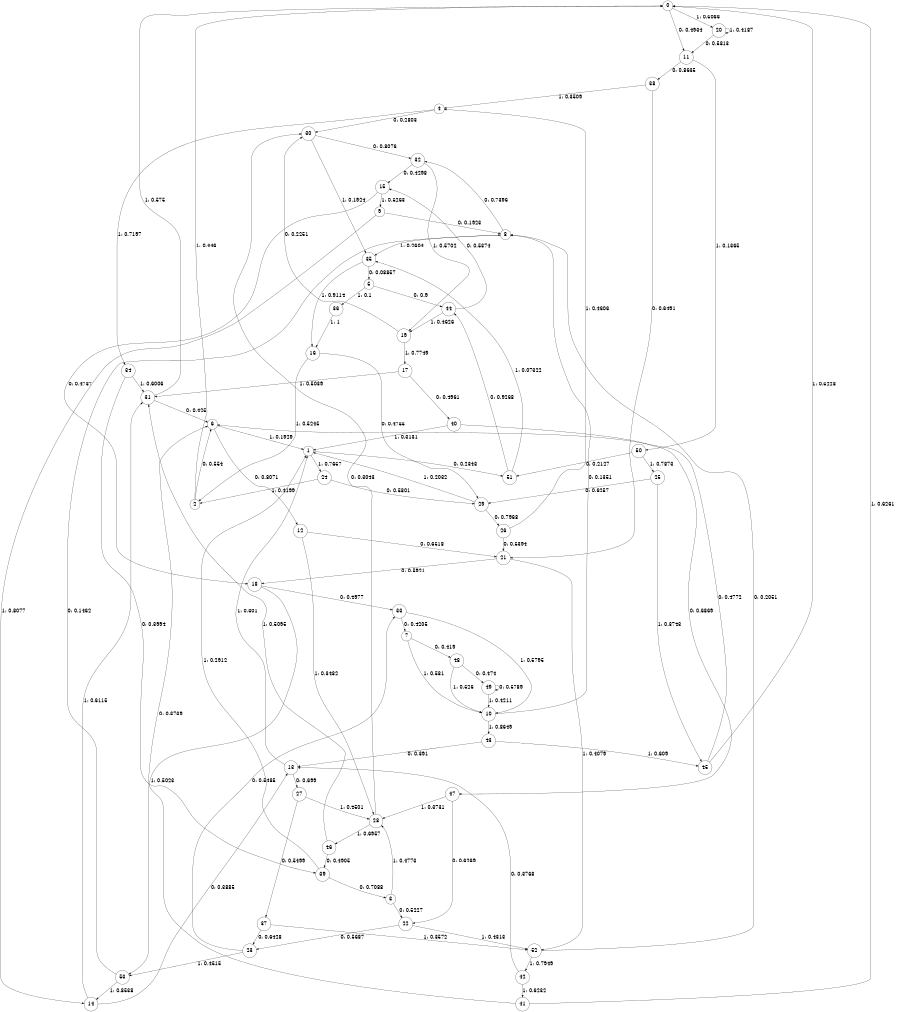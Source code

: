 digraph "ch8faceL8" {
size = "6,8.5";
ratio = "fill";
node [shape = circle];
node [fontsize = 24];
edge [fontsize = 24];
0 -> 11 [label = "0: 0.4934   "];
0 -> 20 [label = "1: 0.5066   "];
1 -> 51 [label = "0: 0.2343   "];
1 -> 24 [label = "1: 0.7657   "];
2 -> 6 [label = "0: 0.554    "];
2 -> 0 [label = "1: 0.446    "];
3 -> 22 [label = "0: 0.5227   "];
3 -> 28 [label = "1: 0.4773   "];
4 -> 30 [label = "0: 0.2803   "];
4 -> 34 [label = "1: 0.7197   "];
5 -> 44 [label = "0: 0.9      "];
5 -> 36 [label = "1: 0.1      "];
6 -> 12 [label = "0: 0.8071   "];
6 -> 1 [label = "1: 0.1929   "];
7 -> 48 [label = "0: 0.419    "];
7 -> 10 [label = "1: 0.581    "];
8 -> 32 [label = "0: 0.7396   "];
8 -> 35 [label = "1: 0.2604   "];
9 -> 8 [label = "0: 0.1923   "];
9 -> 14 [label = "1: 0.8077   "];
10 -> 8 [label = "0: 0.1351   "];
10 -> 43 [label = "1: 0.8649   "];
11 -> 38 [label = "0: 0.8635   "];
11 -> 50 [label = "1: 0.1365   "];
12 -> 21 [label = "0: 0.6518   "];
12 -> 28 [label = "1: 0.3482   "];
13 -> 27 [label = "0: 0.699    "];
13 -> 1 [label = "1: 0.301    "];
14 -> 13 [label = "0: 0.3885   "];
14 -> 31 [label = "1: 0.6115   "];
15 -> 18 [label = "0: 0.4737   "];
15 -> 9 [label = "1: 0.5263   "];
16 -> 29 [label = "0: 0.4755   "];
16 -> 2 [label = "1: 0.5245   "];
17 -> 40 [label = "0: 0.4961   "];
17 -> 31 [label = "1: 0.5039   "];
18 -> 33 [label = "0: 0.4977   "];
18 -> 53 [label = "1: 0.5023   "];
19 -> 30 [label = "0: 0.2251   "];
19 -> 17 [label = "1: 0.7749   "];
20 -> 11 [label = "0: 0.5813   "];
20 -> 20 [label = "1: 0.4187   "];
21 -> 18 [label = "0: 0.5921   "];
21 -> 52 [label = "1: 0.4079   "];
22 -> 23 [label = "0: 0.5687   "];
22 -> 52 [label = "1: 0.4313   "];
23 -> 33 [label = "0: 0.5485   "];
23 -> 53 [label = "1: 0.4515   "];
24 -> 29 [label = "0: 0.5801   "];
24 -> 2 [label = "1: 0.4199   "];
25 -> 29 [label = "0: 0.6257   "];
25 -> 45 [label = "1: 0.3743   "];
26 -> 21 [label = "0: 0.5394   "];
26 -> 4 [label = "1: 0.4606   "];
27 -> 37 [label = "0: 0.5499   "];
27 -> 28 [label = "1: 0.4501   "];
28 -> 30 [label = "0: 0.3043   "];
28 -> 46 [label = "1: 0.6957   "];
29 -> 26 [label = "0: 0.7968   "];
29 -> 1 [label = "1: 0.2032   "];
30 -> 32 [label = "0: 0.8076   "];
30 -> 35 [label = "1: 0.1924   "];
31 -> 6 [label = "0: 0.425    "];
31 -> 0 [label = "1: 0.575    "];
32 -> 15 [label = "0: 0.4298   "];
32 -> 19 [label = "1: 0.5702   "];
33 -> 7 [label = "0: 0.4205   "];
33 -> 10 [label = "1: 0.5795   "];
34 -> 39 [label = "0: 0.3994   "];
34 -> 31 [label = "1: 0.6006   "];
35 -> 5 [label = "0: 0.08857  "];
35 -> 16 [label = "1: 0.9114   "];
36 -> 16 [label = "1: 1        "];
37 -> 23 [label = "0: 0.6428   "];
37 -> 52 [label = "1: 0.3572   "];
38 -> 21 [label = "0: 0.6491   "];
38 -> 4 [label = "1: 0.3509   "];
39 -> 3 [label = "0: 0.7088   "];
39 -> 1 [label = "1: 0.2912   "];
40 -> 47 [label = "0: 0.6869   "];
40 -> 1 [label = "1: 0.3131   "];
41 -> 6 [label = "0: 0.3739   "];
41 -> 0 [label = "1: 0.6261   "];
42 -> 13 [label = "0: 0.3768   "];
42 -> 41 [label = "1: 0.6232   "];
43 -> 13 [label = "0: 0.391    "];
43 -> 45 [label = "1: 0.609    "];
44 -> 15 [label = "0: 0.5374   "];
44 -> 19 [label = "1: 0.4626   "];
45 -> 6 [label = "0: 0.4772   "];
45 -> 0 [label = "1: 0.5228   "];
46 -> 39 [label = "0: 0.4905   "];
46 -> 31 [label = "1: 0.5095   "];
47 -> 22 [label = "0: 0.6269   "];
47 -> 28 [label = "1: 0.3731   "];
48 -> 49 [label = "0: 0.474    "];
48 -> 10 [label = "1: 0.526    "];
49 -> 49 [label = "0: 0.5789   "];
49 -> 10 [label = "1: 0.4211   "];
50 -> 51 [label = "0: 0.2127   "];
50 -> 25 [label = "1: 0.7873   "];
51 -> 44 [label = "0: 0.9268   "];
51 -> 35 [label = "1: 0.07322  "];
52 -> 8 [label = "0: 0.2051   "];
52 -> 42 [label = "1: 0.7949   "];
53 -> 8 [label = "0: 0.1462   "];
53 -> 14 [label = "1: 0.8538   "];
}